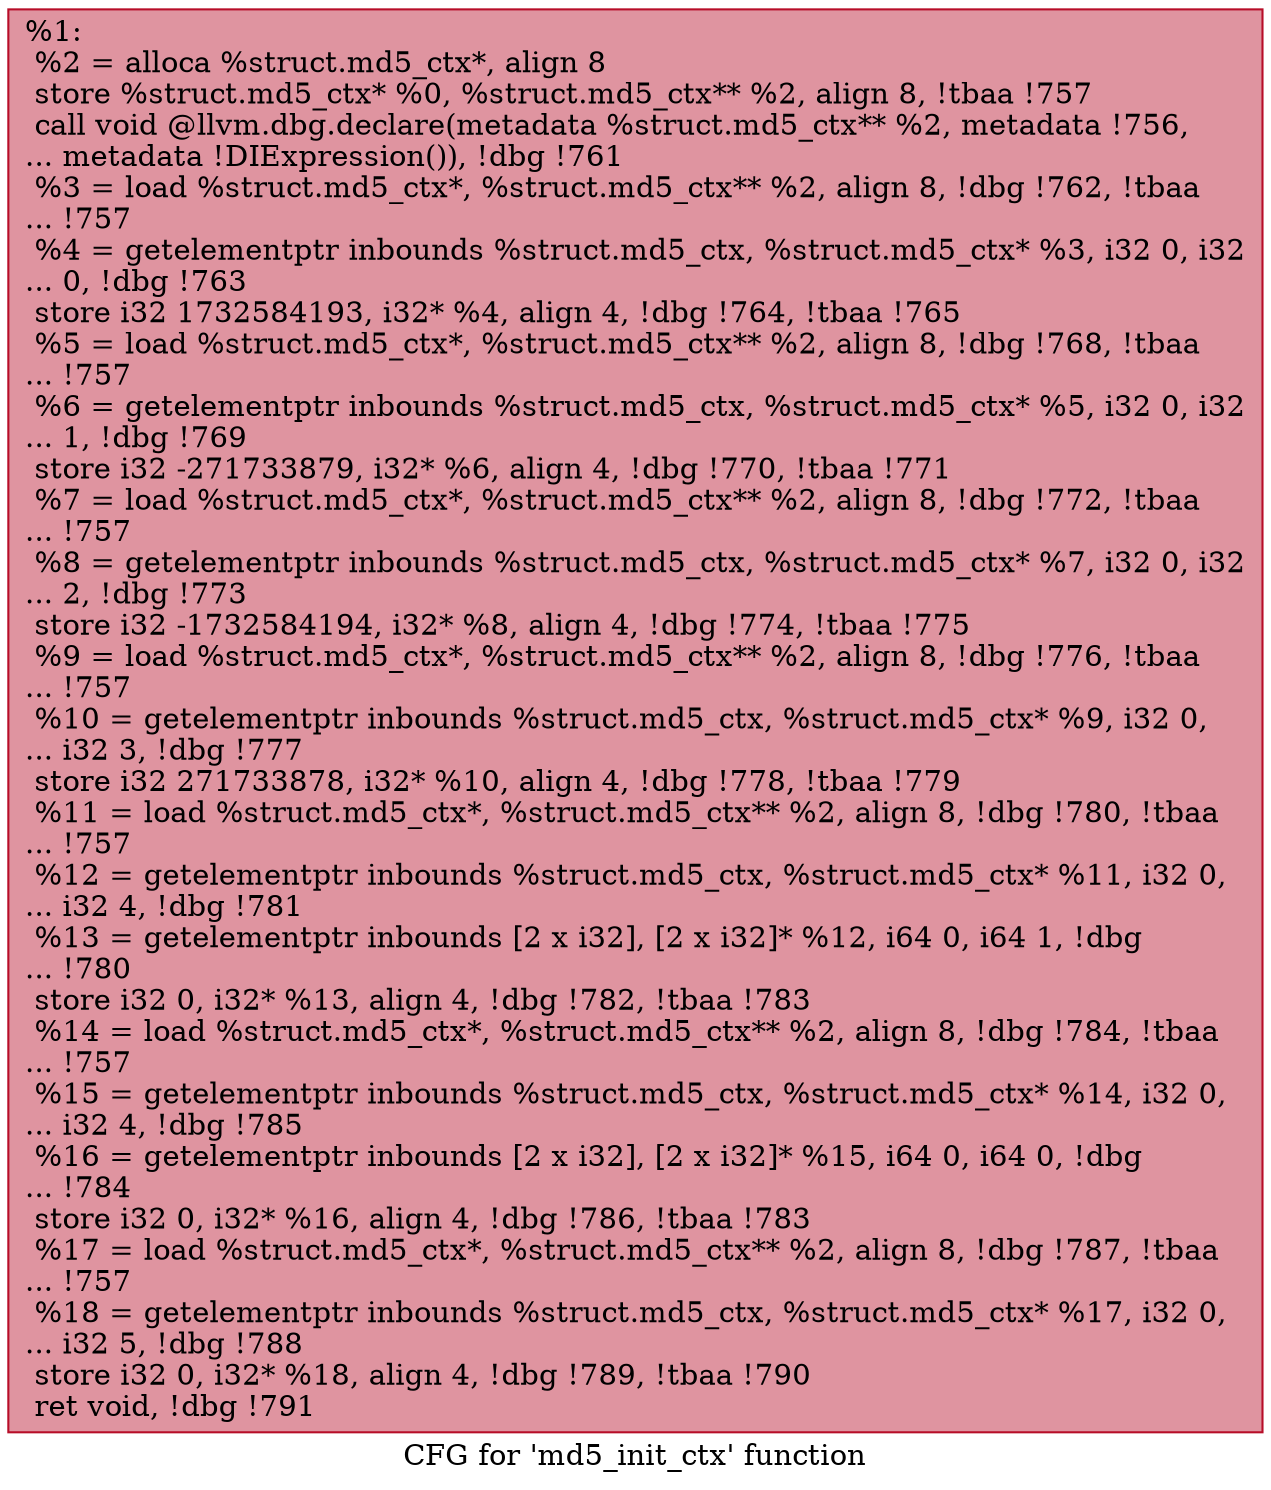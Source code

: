 digraph "CFG for 'md5_init_ctx' function" {
	label="CFG for 'md5_init_ctx' function";

	Node0x7c8720 [shape=record,color="#b70d28ff", style=filled, fillcolor="#b70d2870",label="{%1:\l  %2 = alloca %struct.md5_ctx*, align 8\l  store %struct.md5_ctx* %0, %struct.md5_ctx** %2, align 8, !tbaa !757\l  call void @llvm.dbg.declare(metadata %struct.md5_ctx** %2, metadata !756,\l... metadata !DIExpression()), !dbg !761\l  %3 = load %struct.md5_ctx*, %struct.md5_ctx** %2, align 8, !dbg !762, !tbaa\l... !757\l  %4 = getelementptr inbounds %struct.md5_ctx, %struct.md5_ctx* %3, i32 0, i32\l... 0, !dbg !763\l  store i32 1732584193, i32* %4, align 4, !dbg !764, !tbaa !765\l  %5 = load %struct.md5_ctx*, %struct.md5_ctx** %2, align 8, !dbg !768, !tbaa\l... !757\l  %6 = getelementptr inbounds %struct.md5_ctx, %struct.md5_ctx* %5, i32 0, i32\l... 1, !dbg !769\l  store i32 -271733879, i32* %6, align 4, !dbg !770, !tbaa !771\l  %7 = load %struct.md5_ctx*, %struct.md5_ctx** %2, align 8, !dbg !772, !tbaa\l... !757\l  %8 = getelementptr inbounds %struct.md5_ctx, %struct.md5_ctx* %7, i32 0, i32\l... 2, !dbg !773\l  store i32 -1732584194, i32* %8, align 4, !dbg !774, !tbaa !775\l  %9 = load %struct.md5_ctx*, %struct.md5_ctx** %2, align 8, !dbg !776, !tbaa\l... !757\l  %10 = getelementptr inbounds %struct.md5_ctx, %struct.md5_ctx* %9, i32 0,\l... i32 3, !dbg !777\l  store i32 271733878, i32* %10, align 4, !dbg !778, !tbaa !779\l  %11 = load %struct.md5_ctx*, %struct.md5_ctx** %2, align 8, !dbg !780, !tbaa\l... !757\l  %12 = getelementptr inbounds %struct.md5_ctx, %struct.md5_ctx* %11, i32 0,\l... i32 4, !dbg !781\l  %13 = getelementptr inbounds [2 x i32], [2 x i32]* %12, i64 0, i64 1, !dbg\l... !780\l  store i32 0, i32* %13, align 4, !dbg !782, !tbaa !783\l  %14 = load %struct.md5_ctx*, %struct.md5_ctx** %2, align 8, !dbg !784, !tbaa\l... !757\l  %15 = getelementptr inbounds %struct.md5_ctx, %struct.md5_ctx* %14, i32 0,\l... i32 4, !dbg !785\l  %16 = getelementptr inbounds [2 x i32], [2 x i32]* %15, i64 0, i64 0, !dbg\l... !784\l  store i32 0, i32* %16, align 4, !dbg !786, !tbaa !783\l  %17 = load %struct.md5_ctx*, %struct.md5_ctx** %2, align 8, !dbg !787, !tbaa\l... !757\l  %18 = getelementptr inbounds %struct.md5_ctx, %struct.md5_ctx* %17, i32 0,\l... i32 5, !dbg !788\l  store i32 0, i32* %18, align 4, !dbg !789, !tbaa !790\l  ret void, !dbg !791\l}"];
}
